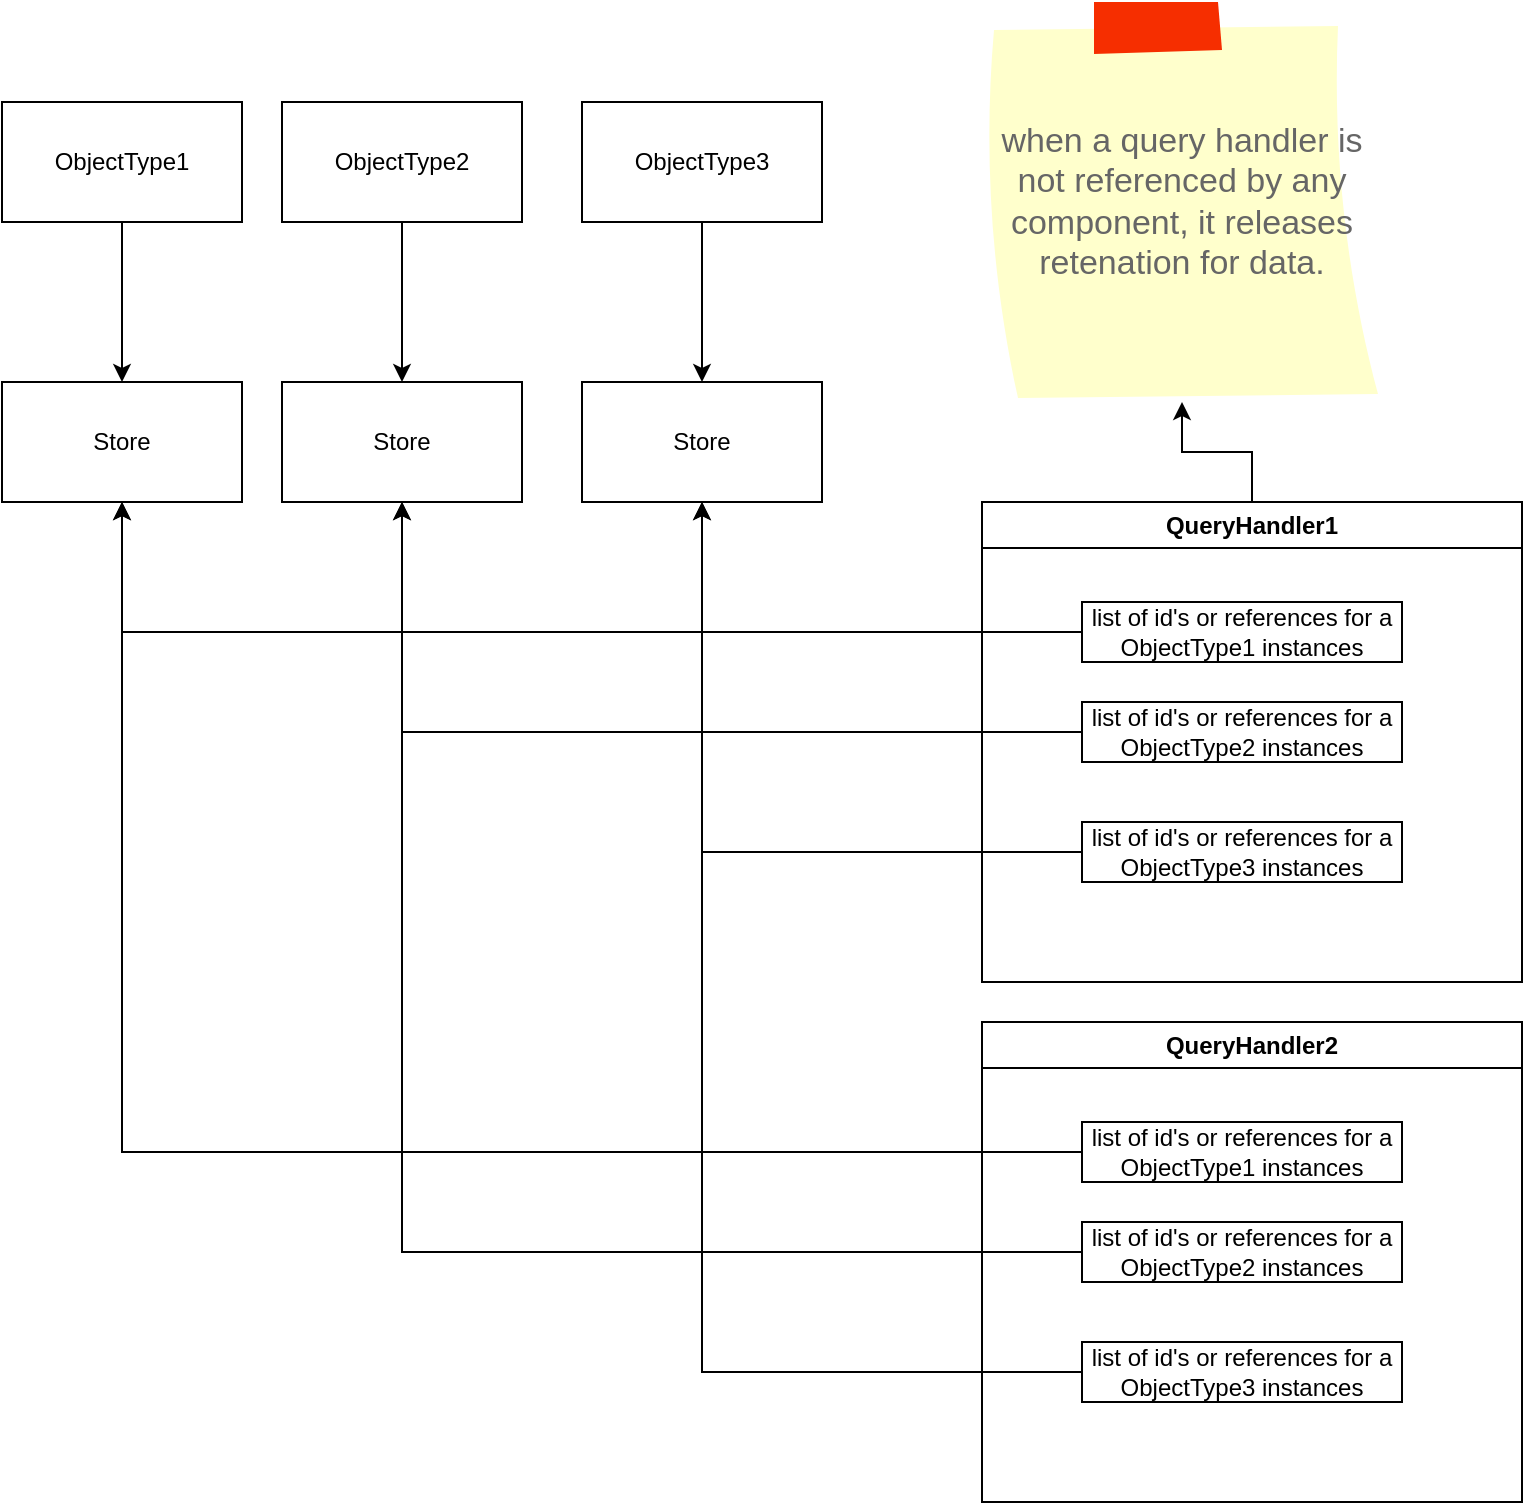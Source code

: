 <mxfile version="20.8.20" type="github">
  <diagram name="Page-1" id="VD9JobGB3_xtW_xpaBxS">
    <mxGraphModel dx="1360" dy="807" grid="1" gridSize="10" guides="1" tooltips="1" connect="1" arrows="1" fold="1" page="1" pageScale="1" pageWidth="827" pageHeight="1169" math="0" shadow="0">
      <root>
        <mxCell id="0" />
        <mxCell id="1" parent="0" />
        <mxCell id="_G7MSOuC7wHpOw161iKL-4" value="" style="edgeStyle=orthogonalEdgeStyle;rounded=0;orthogonalLoop=1;jettySize=auto;html=1;" edge="1" parent="1" source="_G7MSOuC7wHpOw161iKL-1" target="_G7MSOuC7wHpOw161iKL-3">
          <mxGeometry relative="1" as="geometry" />
        </mxCell>
        <mxCell id="_G7MSOuC7wHpOw161iKL-1" value="ObjectType3" style="rounded=0;whiteSpace=wrap;html=1;" vertex="1" parent="1">
          <mxGeometry x="350" y="90" width="120" height="60" as="geometry" />
        </mxCell>
        <mxCell id="_G7MSOuC7wHpOw161iKL-3" value="Store" style="whiteSpace=wrap;html=1;rounded=0;" vertex="1" parent="1">
          <mxGeometry x="350" y="230" width="120" height="60" as="geometry" />
        </mxCell>
        <mxCell id="_G7MSOuC7wHpOw161iKL-6" value="" style="edgeStyle=orthogonalEdgeStyle;rounded=0;orthogonalLoop=1;jettySize=auto;html=1;" edge="1" parent="1" source="_G7MSOuC7wHpOw161iKL-7" target="_G7MSOuC7wHpOw161iKL-8">
          <mxGeometry relative="1" as="geometry" />
        </mxCell>
        <mxCell id="_G7MSOuC7wHpOw161iKL-7" value="ObjectType2" style="rounded=0;whiteSpace=wrap;html=1;" vertex="1" parent="1">
          <mxGeometry x="200" y="90" width="120" height="60" as="geometry" />
        </mxCell>
        <mxCell id="_G7MSOuC7wHpOw161iKL-8" value="Store" style="whiteSpace=wrap;html=1;rounded=0;" vertex="1" parent="1">
          <mxGeometry x="200" y="230" width="120" height="60" as="geometry" />
        </mxCell>
        <mxCell id="_G7MSOuC7wHpOw161iKL-9" value="" style="edgeStyle=orthogonalEdgeStyle;rounded=0;orthogonalLoop=1;jettySize=auto;html=1;" edge="1" parent="1" source="_G7MSOuC7wHpOw161iKL-10" target="_G7MSOuC7wHpOw161iKL-11">
          <mxGeometry relative="1" as="geometry" />
        </mxCell>
        <mxCell id="_G7MSOuC7wHpOw161iKL-10" value="ObjectType1" style="rounded=0;whiteSpace=wrap;html=1;" vertex="1" parent="1">
          <mxGeometry x="60" y="90" width="120" height="60" as="geometry" />
        </mxCell>
        <mxCell id="_G7MSOuC7wHpOw161iKL-11" value="Store" style="whiteSpace=wrap;html=1;rounded=0;" vertex="1" parent="1">
          <mxGeometry x="60" y="230" width="120" height="60" as="geometry" />
        </mxCell>
        <mxCell id="_G7MSOuC7wHpOw161iKL-36" style="edgeStyle=orthogonalEdgeStyle;rounded=0;orthogonalLoop=1;jettySize=auto;html=1;" edge="1" parent="1" source="_G7MSOuC7wHpOw161iKL-15" target="_G7MSOuC7wHpOw161iKL-35">
          <mxGeometry relative="1" as="geometry" />
        </mxCell>
        <mxCell id="_G7MSOuC7wHpOw161iKL-15" value="QueryHandler1" style="swimlane;whiteSpace=wrap;html=1;" vertex="1" parent="1">
          <mxGeometry x="550" y="290" width="270" height="240" as="geometry" />
        </mxCell>
        <mxCell id="_G7MSOuC7wHpOw161iKL-17" value="list of id&#39;s or references for a ObjectType1 instances" style="rounded=0;whiteSpace=wrap;html=1;" vertex="1" parent="_G7MSOuC7wHpOw161iKL-15">
          <mxGeometry x="50" y="50" width="160" height="30" as="geometry" />
        </mxCell>
        <mxCell id="_G7MSOuC7wHpOw161iKL-22" value="list of id&#39;s or references for a ObjectType3 instances" style="rounded=0;whiteSpace=wrap;html=1;" vertex="1" parent="_G7MSOuC7wHpOw161iKL-15">
          <mxGeometry x="50" y="160" width="160" height="30" as="geometry" />
        </mxCell>
        <mxCell id="_G7MSOuC7wHpOw161iKL-21" value="list of id&#39;s or references for a ObjectType2 instances" style="rounded=0;whiteSpace=wrap;html=1;" vertex="1" parent="_G7MSOuC7wHpOw161iKL-15">
          <mxGeometry x="50" y="100" width="160" height="30" as="geometry" />
        </mxCell>
        <mxCell id="_G7MSOuC7wHpOw161iKL-18" style="edgeStyle=orthogonalEdgeStyle;rounded=0;orthogonalLoop=1;jettySize=auto;html=1;" edge="1" parent="1" source="_G7MSOuC7wHpOw161iKL-17" target="_G7MSOuC7wHpOw161iKL-11">
          <mxGeometry relative="1" as="geometry" />
        </mxCell>
        <mxCell id="_G7MSOuC7wHpOw161iKL-23" style="edgeStyle=orthogonalEdgeStyle;rounded=0;orthogonalLoop=1;jettySize=auto;html=1;entryX=0.5;entryY=1;entryDx=0;entryDy=0;" edge="1" parent="1" source="_G7MSOuC7wHpOw161iKL-21" target="_G7MSOuC7wHpOw161iKL-8">
          <mxGeometry relative="1" as="geometry" />
        </mxCell>
        <mxCell id="_G7MSOuC7wHpOw161iKL-24" style="edgeStyle=orthogonalEdgeStyle;rounded=0;orthogonalLoop=1;jettySize=auto;html=1;entryX=0.5;entryY=1;entryDx=0;entryDy=0;" edge="1" parent="1" source="_G7MSOuC7wHpOw161iKL-22" target="_G7MSOuC7wHpOw161iKL-3">
          <mxGeometry relative="1" as="geometry" />
        </mxCell>
        <mxCell id="_G7MSOuC7wHpOw161iKL-26" value="QueryHandler2" style="swimlane;whiteSpace=wrap;html=1;" vertex="1" parent="1">
          <mxGeometry x="550" y="550" width="270" height="240" as="geometry" />
        </mxCell>
        <mxCell id="_G7MSOuC7wHpOw161iKL-27" value="list of id&#39;s or references for a ObjectType1 instances" style="rounded=0;whiteSpace=wrap;html=1;" vertex="1" parent="_G7MSOuC7wHpOw161iKL-26">
          <mxGeometry x="50" y="50" width="160" height="30" as="geometry" />
        </mxCell>
        <mxCell id="_G7MSOuC7wHpOw161iKL-28" value="list of id&#39;s or references for a ObjectType3 instances" style="rounded=0;whiteSpace=wrap;html=1;" vertex="1" parent="_G7MSOuC7wHpOw161iKL-26">
          <mxGeometry x="50" y="160" width="160" height="30" as="geometry" />
        </mxCell>
        <mxCell id="_G7MSOuC7wHpOw161iKL-29" value="list of id&#39;s or references for a ObjectType2 instances" style="rounded=0;whiteSpace=wrap;html=1;" vertex="1" parent="_G7MSOuC7wHpOw161iKL-26">
          <mxGeometry x="50" y="100" width="160" height="30" as="geometry" />
        </mxCell>
        <mxCell id="_G7MSOuC7wHpOw161iKL-30" style="edgeStyle=orthogonalEdgeStyle;rounded=0;orthogonalLoop=1;jettySize=auto;html=1;" edge="1" parent="1" source="_G7MSOuC7wHpOw161iKL-27" target="_G7MSOuC7wHpOw161iKL-11">
          <mxGeometry relative="1" as="geometry" />
        </mxCell>
        <mxCell id="_G7MSOuC7wHpOw161iKL-31" style="edgeStyle=orthogonalEdgeStyle;rounded=0;orthogonalLoop=1;jettySize=auto;html=1;entryX=0.5;entryY=1;entryDx=0;entryDy=0;" edge="1" parent="1" source="_G7MSOuC7wHpOw161iKL-29" target="_G7MSOuC7wHpOw161iKL-8">
          <mxGeometry relative="1" as="geometry" />
        </mxCell>
        <mxCell id="_G7MSOuC7wHpOw161iKL-32" style="edgeStyle=orthogonalEdgeStyle;rounded=0;orthogonalLoop=1;jettySize=auto;html=1;entryX=0.5;entryY=1;entryDx=0;entryDy=0;" edge="1" parent="1" source="_G7MSOuC7wHpOw161iKL-28" target="_G7MSOuC7wHpOw161iKL-3">
          <mxGeometry relative="1" as="geometry" />
        </mxCell>
        <mxCell id="_G7MSOuC7wHpOw161iKL-35" value="when a query handler is not referenced by any component, it releases retenation for data." style="strokeWidth=1;shadow=0;dashed=0;align=center;html=1;shape=mxgraph.mockup.text.stickyNote2;fontColor=#666666;mainText=;fontSize=17;whiteSpace=wrap;fillColor=#ffffcc;strokeColor=#F62E00;" vertex="1" parent="1">
          <mxGeometry x="550" y="40" width="200" height="200" as="geometry" />
        </mxCell>
      </root>
    </mxGraphModel>
  </diagram>
</mxfile>
